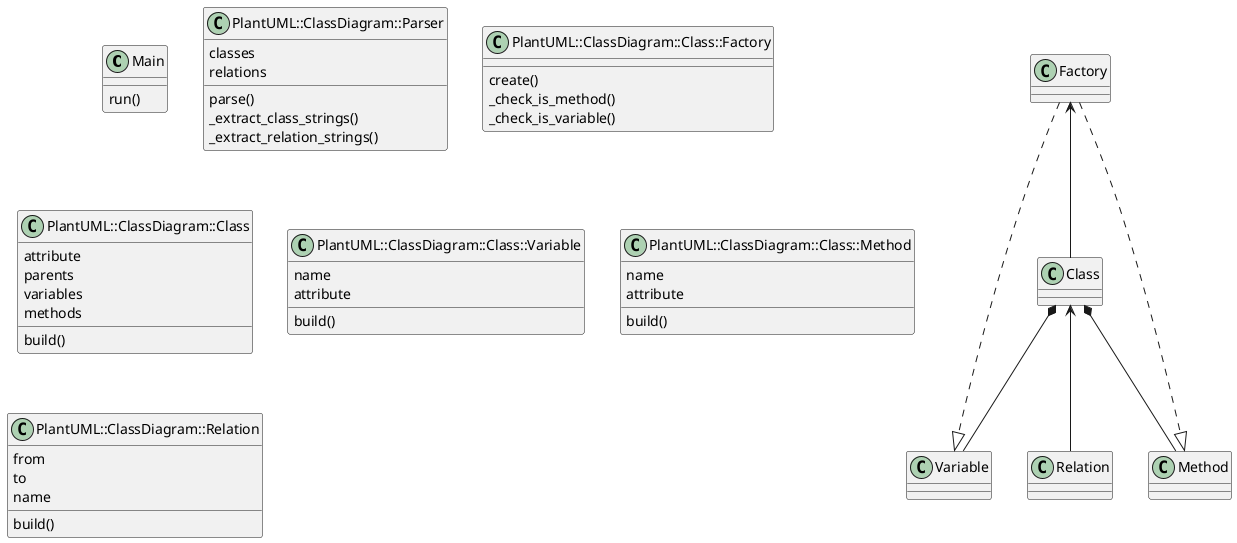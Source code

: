 @startuml

class Main {
  run()
}

class PlantUML::ClassDiagram::Parser {
  classes
  relations
  parse()
  _extract_class_strings()
  _extract_relation_strings()
}

class PlantUML::ClassDiagram::Class::Factory {
  create()
  _check_is_method()
  _check_is_variable()
}

class PlantUML::ClassDiagram::Class {
  attribute
  parents
  variables
  methods
  build()
}

class PlantUML::ClassDiagram::Class::Variable {
  name
  attribute
  build()
}

class PlantUML::ClassDiagram::Class::Method {
  name
  attribute
  build()
}

class PlantUML::ClassDiagram::Relation {
  from
  to
  name
  build()
}

Class *-- Variable
Class *-- Method
Class <-- Relation
Factory <-- Class
Factory ..|> Variable
Factory ..|> Method

@enduml

